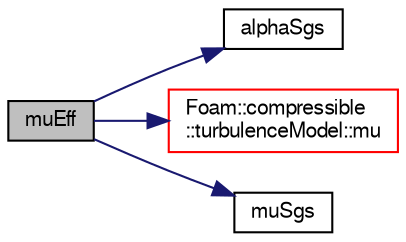 digraph "muEff"
{
  bgcolor="transparent";
  edge [fontname="FreeSans",fontsize="10",labelfontname="FreeSans",labelfontsize="10"];
  node [fontname="FreeSans",fontsize="10",shape=record];
  rankdir="LR";
  Node713 [label="muEff",height=0.2,width=0.4,color="black", fillcolor="grey75", style="filled", fontcolor="black"];
  Node713 -> Node714 [color="midnightblue",fontsize="10",style="solid",fontname="FreeSans"];
  Node714 [label="alphaSgs",height=0.2,width=0.4,color="black",URL="$a30634.html#af5d4984464a5421e96cf83571c0e7a96",tooltip="Return the SGS turbulent thermal diffusivity. "];
  Node713 -> Node715 [color="midnightblue",fontsize="10",style="solid",fontname="FreeSans"];
  Node715 [label="Foam::compressible\l::turbulenceModel::mu",height=0.2,width=0.4,color="red",URL="$a30818.html#a54025d7e9635694b562bfb981e31e6da",tooltip="Return the laminar viscosity. "];
  Node713 -> Node717 [color="midnightblue",fontsize="10",style="solid",fontname="FreeSans"];
  Node717 [label="muSgs",height=0.2,width=0.4,color="black",URL="$a30634.html#a6baee818ef1f9a7c16a717cf41938160",tooltip="Return the SGS turbulent viscosity. "];
}
